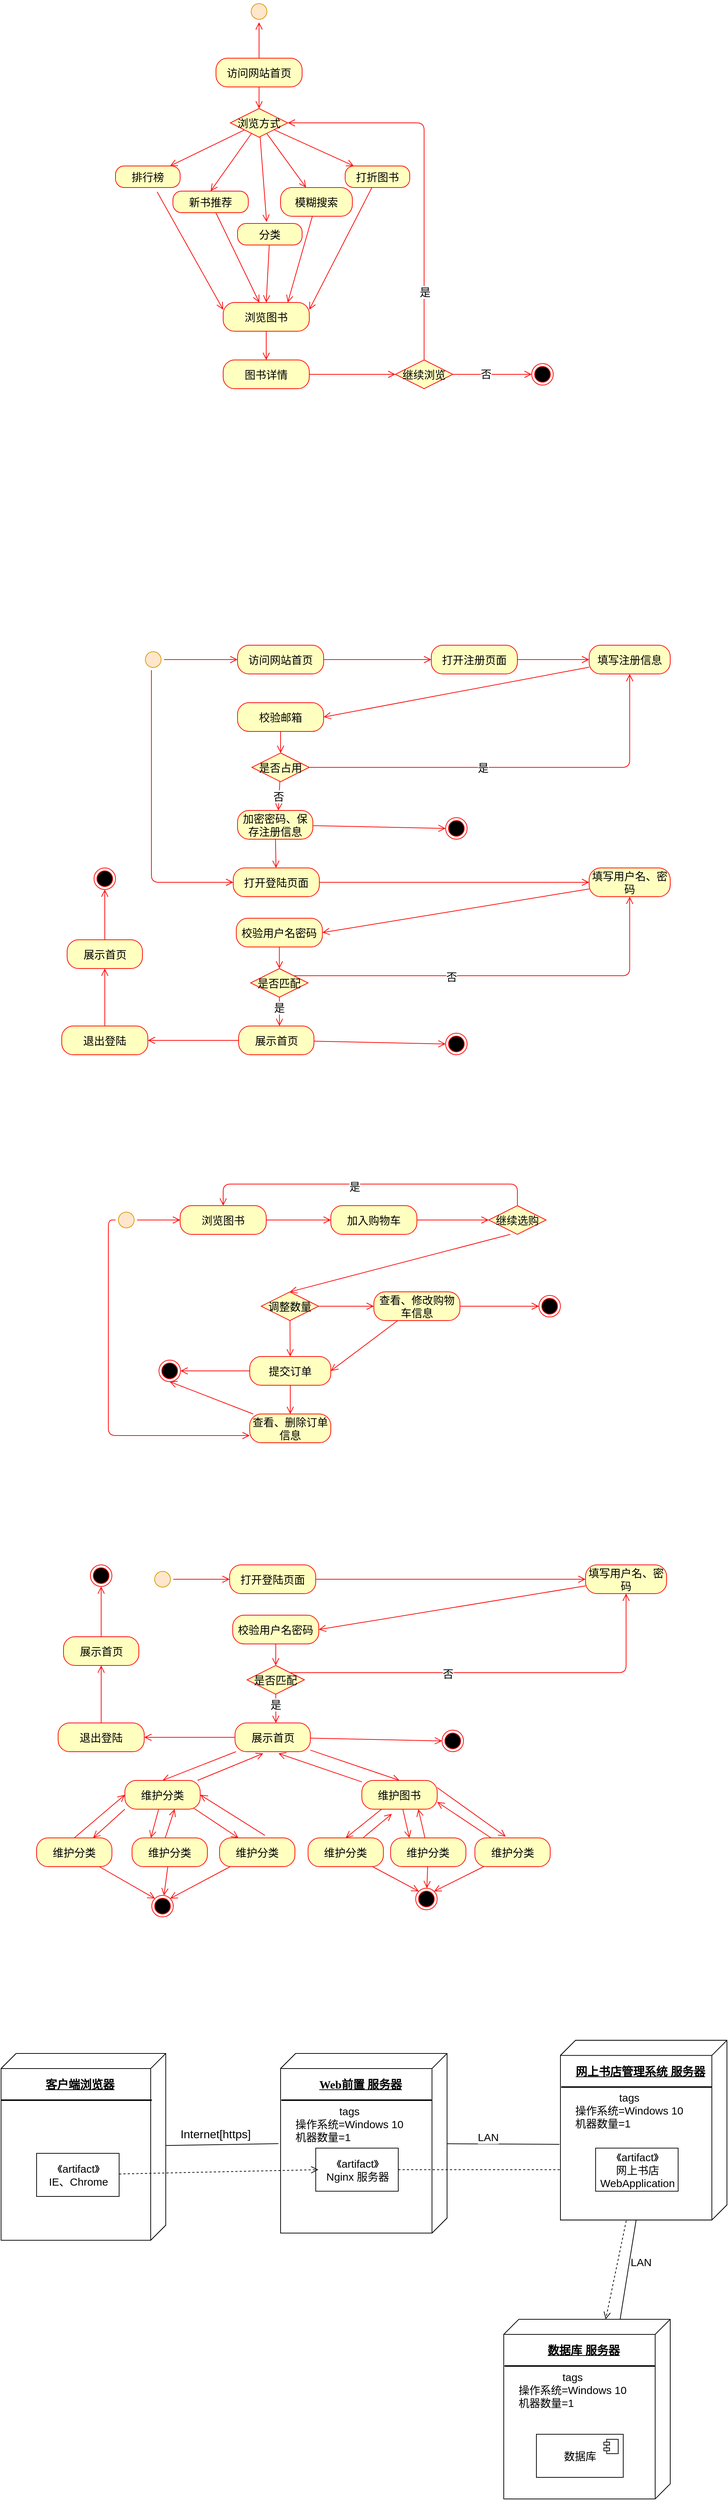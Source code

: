 <mxfile version="13.6.10" type="github">
  <diagram id="TR5-IoN3J7DlVOt05m8w" name="第 1 页">
    <mxGraphModel dx="1240" dy="689" grid="1" gridSize="10" guides="1" tooltips="1" connect="1" arrows="1" fold="1" page="1" pageScale="1" pageWidth="3300" pageHeight="4681" math="0" shadow="0">
      <root>
        <mxCell id="0" />
        <mxCell id="1" parent="0" />
        <mxCell id="N2rn5LJ_M0JWkOlmpVPW-253" value="&lt;font style=&quot;font-size: 16px&quot; face=&quot;宋体&quot;&gt;&lt;b&gt;&lt;br&gt;Web前置 服务器&lt;br&gt;&lt;/b&gt;&lt;/font&gt;" style="verticalAlign=top;align=center;spacingTop=8;spacingLeft=2;spacingRight=12;shape=cube;size=21;direction=south;fontStyle=4;html=1;rounded=1;fontSize=15;" vertex="1" parent="1">
          <mxGeometry x="630" y="3040" width="232" height="250" as="geometry" />
        </mxCell>
        <mxCell id="N2rn5LJ_M0JWkOlmpVPW-250" value="&lt;font style=&quot;font-size: 16px&quot; face=&quot;宋体&quot;&gt;&lt;b&gt;&lt;br&gt;客户端浏览器&lt;/b&gt;&lt;/font&gt;" style="verticalAlign=top;align=center;spacingTop=8;spacingLeft=2;spacingRight=12;shape=cube;size=21;direction=south;fontStyle=4;html=1;rounded=1;fontSize=15;strokeColor=#000000;" vertex="1" parent="1">
          <mxGeometry x="240.5" y="3040" width="229.5" height="260" as="geometry" />
        </mxCell>
        <mxCell id="N2rn5LJ_M0JWkOlmpVPW-8" value="" style="ellipse;html=1;shape=startState;fillColor=#ffe6cc;strokeColor=#d79b00;fontSize=15;" vertex="1" parent="1">
          <mxGeometry x="585" y="183" width="30" height="30" as="geometry" />
        </mxCell>
        <mxCell id="N2rn5LJ_M0JWkOlmpVPW-48" value="" style="edgeStyle=none;orthogonalLoop=1;jettySize=auto;html=1;endArrow=open;endSize=8;strokeColor=#ff0000;fontSize=15;" edge="1" parent="1" source="N2rn5LJ_M0JWkOlmpVPW-10" target="N2rn5LJ_M0JWkOlmpVPW-8">
          <mxGeometry relative="1" as="geometry" />
        </mxCell>
        <mxCell id="N2rn5LJ_M0JWkOlmpVPW-10" value="访问网站首页" style="rounded=1;whiteSpace=wrap;html=1;arcSize=40;fontColor=#000000;fillColor=#ffffc0;strokeColor=#ff0000;fontSize=15;" vertex="1" parent="1">
          <mxGeometry x="540" y="263" width="120" height="40" as="geometry" />
        </mxCell>
        <mxCell id="N2rn5LJ_M0JWkOlmpVPW-25" style="orthogonalLoop=1;jettySize=auto;html=1;endArrow=open;endSize=8;strokeColor=#ff0000;fontSize=15;" edge="1" parent="1" source="N2rn5LJ_M0JWkOlmpVPW-14" target="N2rn5LJ_M0JWkOlmpVPW-18">
          <mxGeometry relative="1" as="geometry" />
        </mxCell>
        <mxCell id="N2rn5LJ_M0JWkOlmpVPW-26" style="orthogonalLoop=1;jettySize=auto;html=1;entryX=0.5;entryY=0;entryDx=0;entryDy=0;endArrow=open;endSize=8;strokeColor=#ff0000;fontSize=15;" edge="1" parent="1" source="N2rn5LJ_M0JWkOlmpVPW-14" target="N2rn5LJ_M0JWkOlmpVPW-21">
          <mxGeometry relative="1" as="geometry" />
        </mxCell>
        <mxCell id="N2rn5LJ_M0JWkOlmpVPW-27" style="orthogonalLoop=1;jettySize=auto;html=1;endArrow=open;endSize=8;strokeColor=#ff0000;fontSize=15;" edge="1" parent="1" source="N2rn5LJ_M0JWkOlmpVPW-14" target="N2rn5LJ_M0JWkOlmpVPW-20">
          <mxGeometry relative="1" as="geometry" />
        </mxCell>
        <mxCell id="N2rn5LJ_M0JWkOlmpVPW-29" style="orthogonalLoop=1;jettySize=auto;html=1;endArrow=open;endSize=8;strokeColor=#ff0000;fontSize=15;" edge="1" parent="1" source="N2rn5LJ_M0JWkOlmpVPW-14" target="N2rn5LJ_M0JWkOlmpVPW-28">
          <mxGeometry relative="1" as="geometry" />
        </mxCell>
        <mxCell id="N2rn5LJ_M0JWkOlmpVPW-16" value="" style="html=1;align=left;verticalAlign=top;endArrow=open;endSize=8;strokeColor=#ff0000;entryX=0.45;entryY=-0.075;entryDx=0;entryDy=0;entryPerimeter=0;fontSize=15;" edge="1" source="N2rn5LJ_M0JWkOlmpVPW-14" parent="1" target="N2rn5LJ_M0JWkOlmpVPW-19">
          <mxGeometry x="-0.002" y="9" relative="1" as="geometry">
            <mxPoint x="600" y="503" as="targetPoint" />
            <mxPoint as="offset" />
          </mxGeometry>
        </mxCell>
        <mxCell id="N2rn5LJ_M0JWkOlmpVPW-36" style="edgeStyle=none;orthogonalLoop=1;jettySize=auto;html=1;endArrow=open;endSize=8;strokeColor=#ff0000;entryX=0;entryY=0.25;entryDx=0;entryDy=0;exitX=0.644;exitY=1.2;exitDx=0;exitDy=0;exitPerimeter=0;fontSize=15;" edge="1" parent="1" source="N2rn5LJ_M0JWkOlmpVPW-18" target="N2rn5LJ_M0JWkOlmpVPW-31">
          <mxGeometry relative="1" as="geometry" />
        </mxCell>
        <mxCell id="N2rn5LJ_M0JWkOlmpVPW-18" value="排行榜" style="rounded=1;whiteSpace=wrap;html=1;arcSize=40;fontColor=#000000;fillColor=#ffffc0;strokeColor=#ff0000;fontSize=15;" vertex="1" parent="1">
          <mxGeometry x="400" y="413" width="90" height="30" as="geometry" />
        </mxCell>
        <mxCell id="N2rn5LJ_M0JWkOlmpVPW-33" style="edgeStyle=none;orthogonalLoop=1;jettySize=auto;html=1;entryX=0.5;entryY=0;entryDx=0;entryDy=0;endArrow=open;endSize=8;strokeColor=#ff0000;fontSize=15;" edge="1" parent="1" source="N2rn5LJ_M0JWkOlmpVPW-19" target="N2rn5LJ_M0JWkOlmpVPW-31">
          <mxGeometry relative="1" as="geometry" />
        </mxCell>
        <mxCell id="N2rn5LJ_M0JWkOlmpVPW-19" value="分类" style="rounded=1;whiteSpace=wrap;html=1;arcSize=40;fontColor=#000000;fillColor=#ffffc0;strokeColor=#ff0000;fontSize=15;" vertex="1" parent="1">
          <mxGeometry x="570" y="493" width="90" height="30" as="geometry" />
        </mxCell>
        <mxCell id="N2rn5LJ_M0JWkOlmpVPW-35" style="edgeStyle=none;orthogonalLoop=1;jettySize=auto;html=1;entryX=1;entryY=0.25;entryDx=0;entryDy=0;endArrow=open;endSize=8;strokeColor=#ff0000;fontSize=15;" edge="1" parent="1" source="N2rn5LJ_M0JWkOlmpVPW-20" target="N2rn5LJ_M0JWkOlmpVPW-31">
          <mxGeometry relative="1" as="geometry" />
        </mxCell>
        <mxCell id="N2rn5LJ_M0JWkOlmpVPW-20" value="打折图书" style="rounded=1;whiteSpace=wrap;html=1;arcSize=40;fontColor=#000000;fillColor=#ffffc0;strokeColor=#ff0000;fontSize=15;" vertex="1" parent="1">
          <mxGeometry x="720" y="413" width="90" height="30" as="geometry" />
        </mxCell>
        <mxCell id="N2rn5LJ_M0JWkOlmpVPW-32" style="edgeStyle=none;orthogonalLoop=1;jettySize=auto;html=1;endArrow=open;endSize=8;strokeColor=#ff0000;fontSize=15;" edge="1" parent="1" source="N2rn5LJ_M0JWkOlmpVPW-21" target="N2rn5LJ_M0JWkOlmpVPW-31">
          <mxGeometry relative="1" as="geometry" />
        </mxCell>
        <mxCell id="N2rn5LJ_M0JWkOlmpVPW-21" value="新书推荐" style="rounded=1;whiteSpace=wrap;html=1;arcSize=40;fontColor=#000000;fillColor=#ffffc0;strokeColor=#ff0000;fontSize=15;" vertex="1" parent="1">
          <mxGeometry x="480" y="448" width="105" height="30" as="geometry" />
        </mxCell>
        <mxCell id="N2rn5LJ_M0JWkOlmpVPW-34" style="edgeStyle=none;orthogonalLoop=1;jettySize=auto;html=1;entryX=0.75;entryY=0;entryDx=0;entryDy=0;endArrow=open;endSize=8;strokeColor=#ff0000;fontSize=15;" edge="1" parent="1" source="N2rn5LJ_M0JWkOlmpVPW-28" target="N2rn5LJ_M0JWkOlmpVPW-31">
          <mxGeometry relative="1" as="geometry" />
        </mxCell>
        <mxCell id="N2rn5LJ_M0JWkOlmpVPW-28" value="模糊搜索" style="rounded=1;whiteSpace=wrap;html=1;arcSize=40;fontColor=#000000;fillColor=#ffffc0;strokeColor=#ff0000;fontSize=15;" vertex="1" parent="1">
          <mxGeometry x="630" y="443" width="100" height="40" as="geometry" />
        </mxCell>
        <mxCell id="N2rn5LJ_M0JWkOlmpVPW-38" style="edgeStyle=none;orthogonalLoop=1;jettySize=auto;html=1;entryX=0.5;entryY=0;entryDx=0;entryDy=0;endArrow=open;endSize=8;strokeColor=#ff0000;fontSize=15;" edge="1" parent="1" source="N2rn5LJ_M0JWkOlmpVPW-31" target="N2rn5LJ_M0JWkOlmpVPW-37">
          <mxGeometry relative="1" as="geometry" />
        </mxCell>
        <mxCell id="N2rn5LJ_M0JWkOlmpVPW-31" value="浏览图书" style="rounded=1;whiteSpace=wrap;html=1;arcSize=40;fontColor=#000000;fillColor=#ffffc0;strokeColor=#ff0000;fontSize=15;" vertex="1" parent="1">
          <mxGeometry x="550" y="603" width="120" height="40" as="geometry" />
        </mxCell>
        <mxCell id="N2rn5LJ_M0JWkOlmpVPW-40" style="edgeStyle=none;orthogonalLoop=1;jettySize=auto;html=1;entryX=0;entryY=0.5;entryDx=0;entryDy=0;endArrow=open;endSize=8;strokeColor=#ff0000;fontSize=15;" edge="1" parent="1" source="N2rn5LJ_M0JWkOlmpVPW-37" target="N2rn5LJ_M0JWkOlmpVPW-39">
          <mxGeometry relative="1" as="geometry" />
        </mxCell>
        <mxCell id="N2rn5LJ_M0JWkOlmpVPW-37" value="图书详情" style="rounded=1;whiteSpace=wrap;html=1;arcSize=40;fontColor=#000000;fillColor=#ffffc0;strokeColor=#ff0000;fontSize=15;" vertex="1" parent="1">
          <mxGeometry x="550" y="683" width="120" height="40" as="geometry" />
        </mxCell>
        <mxCell id="N2rn5LJ_M0JWkOlmpVPW-42" style="orthogonalLoop=1;jettySize=auto;html=1;entryX=0;entryY=0.5;entryDx=0;entryDy=0;endArrow=open;endSize=8;strokeColor=#ff0000;fontSize=15;" edge="1" parent="1" source="N2rn5LJ_M0JWkOlmpVPW-39" target="N2rn5LJ_M0JWkOlmpVPW-41">
          <mxGeometry relative="1" as="geometry" />
        </mxCell>
        <mxCell id="N2rn5LJ_M0JWkOlmpVPW-44" value="否" style="edgeLabel;html=1;align=center;verticalAlign=middle;resizable=0;points=[];fontSize=15;" vertex="1" connectable="0" parent="N2rn5LJ_M0JWkOlmpVPW-42">
          <mxGeometry x="-0.171" y="1" relative="1" as="geometry">
            <mxPoint as="offset" />
          </mxGeometry>
        </mxCell>
        <mxCell id="N2rn5LJ_M0JWkOlmpVPW-43" style="edgeStyle=orthogonalEdgeStyle;orthogonalLoop=1;jettySize=auto;html=1;endArrow=open;endSize=8;strokeColor=#ff0000;fontSize=15;entryX=1;entryY=0.5;entryDx=0;entryDy=0;" edge="1" parent="1" source="N2rn5LJ_M0JWkOlmpVPW-39" target="N2rn5LJ_M0JWkOlmpVPW-14">
          <mxGeometry relative="1" as="geometry">
            <Array as="points">
              <mxPoint x="830" y="353" />
            </Array>
          </mxGeometry>
        </mxCell>
        <mxCell id="N2rn5LJ_M0JWkOlmpVPW-45" value="是" style="edgeLabel;html=1;align=center;verticalAlign=middle;resizable=0;points=[];fontSize=15;" vertex="1" connectable="0" parent="N2rn5LJ_M0JWkOlmpVPW-43">
          <mxGeometry x="-0.635" y="-1" relative="1" as="geometry">
            <mxPoint as="offset" />
          </mxGeometry>
        </mxCell>
        <mxCell id="N2rn5LJ_M0JWkOlmpVPW-39" value="继续浏览" style="rhombus;whiteSpace=wrap;html=1;fillColor=#ffffc0;strokeColor=#ff0000;fontSize=15;" vertex="1" parent="1">
          <mxGeometry x="790" y="683" width="80" height="40" as="geometry" />
        </mxCell>
        <mxCell id="N2rn5LJ_M0JWkOlmpVPW-41" value="" style="ellipse;html=1;shape=endState;fillColor=#000000;strokeColor=#ff0000;fontSize=15;" vertex="1" parent="1">
          <mxGeometry x="980" y="688" width="30" height="30" as="geometry" />
        </mxCell>
        <mxCell id="N2rn5LJ_M0JWkOlmpVPW-14" value="浏览方式" style="rhombus;whiteSpace=wrap;html=1;fillColor=#ffffc0;strokeColor=#ff0000;fontSize=15;" vertex="1" parent="1">
          <mxGeometry x="560" y="333" width="80" height="40" as="geometry" />
        </mxCell>
        <mxCell id="N2rn5LJ_M0JWkOlmpVPW-47" value="" style="edgeStyle=orthogonalEdgeStyle;html=1;verticalAlign=bottom;endArrow=open;endSize=8;strokeColor=#ff0000;fontSize=15;" edge="1" parent="1" source="N2rn5LJ_M0JWkOlmpVPW-10" target="N2rn5LJ_M0JWkOlmpVPW-14">
          <mxGeometry relative="1" as="geometry">
            <mxPoint x="600" y="413" as="targetPoint" />
            <mxPoint x="600" y="353" as="sourcePoint" />
          </mxGeometry>
        </mxCell>
        <mxCell id="N2rn5LJ_M0JWkOlmpVPW-74" style="edgeStyle=none;orthogonalLoop=1;jettySize=auto;html=1;entryX=0;entryY=0.5;entryDx=0;entryDy=0;endArrow=open;endSize=8;strokeColor=#ff0000;fontSize=15;" edge="1" parent="1" source="N2rn5LJ_M0JWkOlmpVPW-53" target="N2rn5LJ_M0JWkOlmpVPW-55">
          <mxGeometry relative="1" as="geometry" />
        </mxCell>
        <mxCell id="N2rn5LJ_M0JWkOlmpVPW-150" style="edgeStyle=orthogonalEdgeStyle;orthogonalLoop=1;jettySize=auto;html=1;entryX=0;entryY=0.5;entryDx=0;entryDy=0;endArrow=open;endSize=8;strokeColor=#ff0000;fontSize=15;" edge="1" parent="1" source="N2rn5LJ_M0JWkOlmpVPW-53" target="N2rn5LJ_M0JWkOlmpVPW-80">
          <mxGeometry relative="1" as="geometry">
            <Array as="points">
              <mxPoint x="450" y="1100" />
              <mxPoint x="450" y="1410" />
            </Array>
          </mxGeometry>
        </mxCell>
        <mxCell id="N2rn5LJ_M0JWkOlmpVPW-53" value="" style="ellipse;html=1;shape=startState;fillColor=#ffe6cc;strokeColor=#d79b00;fontSize=15;" vertex="1" parent="1">
          <mxGeometry x="437.54" y="1085" width="30" height="30" as="geometry" />
        </mxCell>
        <mxCell id="N2rn5LJ_M0JWkOlmpVPW-67" style="orthogonalLoop=1;jettySize=auto;html=1;endArrow=open;endSize=8;strokeColor=#ff0000;fontSize=15;" edge="1" parent="1" source="N2rn5LJ_M0JWkOlmpVPW-55" target="N2rn5LJ_M0JWkOlmpVPW-56">
          <mxGeometry relative="1" as="geometry" />
        </mxCell>
        <mxCell id="N2rn5LJ_M0JWkOlmpVPW-55" value="访问网站首页" style="rounded=1;whiteSpace=wrap;html=1;arcSize=40;fontColor=#000000;fillColor=#ffffc0;strokeColor=#ff0000;fontSize=15;" vertex="1" parent="1">
          <mxGeometry x="570" y="1080" width="120" height="40" as="geometry" />
        </mxCell>
        <mxCell id="N2rn5LJ_M0JWkOlmpVPW-68" style="orthogonalLoop=1;jettySize=auto;html=1;entryX=0;entryY=0.5;entryDx=0;entryDy=0;endArrow=open;endSize=8;strokeColor=#ff0000;fontSize=15;" edge="1" parent="1" source="N2rn5LJ_M0JWkOlmpVPW-56" target="N2rn5LJ_M0JWkOlmpVPW-57">
          <mxGeometry relative="1" as="geometry" />
        </mxCell>
        <mxCell id="N2rn5LJ_M0JWkOlmpVPW-56" value="打开注册页面" style="rounded=1;whiteSpace=wrap;html=1;arcSize=40;fontColor=#000000;fillColor=#ffffc0;strokeColor=#ff0000;fontSize=15;" vertex="1" parent="1">
          <mxGeometry x="840" y="1080" width="120" height="40" as="geometry" />
        </mxCell>
        <mxCell id="N2rn5LJ_M0JWkOlmpVPW-69" style="orthogonalLoop=1;jettySize=auto;html=1;entryX=1;entryY=0.5;entryDx=0;entryDy=0;endArrow=open;endSize=8;strokeColor=#ff0000;fontSize=15;" edge="1" parent="1" source="N2rn5LJ_M0JWkOlmpVPW-57" target="N2rn5LJ_M0JWkOlmpVPW-58">
          <mxGeometry relative="1" as="geometry" />
        </mxCell>
        <mxCell id="N2rn5LJ_M0JWkOlmpVPW-57" value="填写注册信息" style="rounded=1;whiteSpace=wrap;html=1;arcSize=40;fontColor=#000000;fillColor=#ffffc0;strokeColor=#ff0000;fontSize=15;" vertex="1" parent="1">
          <mxGeometry x="1060" y="1080" width="113" height="40" as="geometry" />
        </mxCell>
        <mxCell id="N2rn5LJ_M0JWkOlmpVPW-70" style="edgeStyle=orthogonalEdgeStyle;orthogonalLoop=1;jettySize=auto;html=1;entryX=0.5;entryY=0;entryDx=0;entryDy=0;endArrow=open;endSize=8;strokeColor=#ff0000;fontSize=15;" edge="1" parent="1" source="N2rn5LJ_M0JWkOlmpVPW-58" target="N2rn5LJ_M0JWkOlmpVPW-61">
          <mxGeometry relative="1" as="geometry" />
        </mxCell>
        <mxCell id="N2rn5LJ_M0JWkOlmpVPW-58" value="校验邮箱" style="rounded=1;whiteSpace=wrap;html=1;arcSize=40;fontColor=#000000;fillColor=#ffffc0;strokeColor=#ff0000;fontSize=15;" vertex="1" parent="1">
          <mxGeometry x="570" y="1160" width="120" height="40" as="geometry" />
        </mxCell>
        <mxCell id="N2rn5LJ_M0JWkOlmpVPW-72" style="edgeStyle=none;orthogonalLoop=1;jettySize=auto;html=1;entryX=0;entryY=0.5;entryDx=0;entryDy=0;endArrow=open;endSize=8;strokeColor=#ff0000;fontSize=15;" edge="1" parent="1" source="N2rn5LJ_M0JWkOlmpVPW-59" target="N2rn5LJ_M0JWkOlmpVPW-71">
          <mxGeometry relative="1" as="geometry" />
        </mxCell>
        <mxCell id="N2rn5LJ_M0JWkOlmpVPW-113" style="edgeStyle=none;orthogonalLoop=1;jettySize=auto;html=1;endArrow=open;endSize=8;strokeColor=#ff0000;fontSize=15;" edge="1" parent="1" source="N2rn5LJ_M0JWkOlmpVPW-59" target="N2rn5LJ_M0JWkOlmpVPW-80">
          <mxGeometry relative="1" as="geometry">
            <mxPoint x="627" y="1345" as="sourcePoint" />
          </mxGeometry>
        </mxCell>
        <mxCell id="N2rn5LJ_M0JWkOlmpVPW-59" value="加密密码、保存注册信息" style="rounded=1;whiteSpace=wrap;html=1;arcSize=40;fontColor=#000000;fillColor=#ffffc0;strokeColor=#ff0000;fontSize=15;" vertex="1" parent="1">
          <mxGeometry x="570" y="1310" width="105" height="40" as="geometry" />
        </mxCell>
        <mxCell id="N2rn5LJ_M0JWkOlmpVPW-62" style="edgeStyle=orthogonalEdgeStyle;orthogonalLoop=1;jettySize=auto;html=1;endArrow=open;endSize=8;strokeColor=#ff0000;fontSize=15;entryX=0.5;entryY=1;entryDx=0;entryDy=0;" edge="1" parent="1" source="N2rn5LJ_M0JWkOlmpVPW-61" target="N2rn5LJ_M0JWkOlmpVPW-57">
          <mxGeometry relative="1" as="geometry">
            <mxPoint x="700" y="1340" as="targetPoint" />
            <Array as="points">
              <mxPoint x="630" y="1250" />
              <mxPoint x="1117" y="1250" />
            </Array>
          </mxGeometry>
        </mxCell>
        <mxCell id="N2rn5LJ_M0JWkOlmpVPW-63" value="是" style="edgeLabel;html=1;align=center;verticalAlign=middle;resizable=0;points=[];fontSize=15;" vertex="1" connectable="0" parent="N2rn5LJ_M0JWkOlmpVPW-62">
          <mxGeometry x="-0.16" relative="1" as="geometry">
            <mxPoint as="offset" />
          </mxGeometry>
        </mxCell>
        <mxCell id="N2rn5LJ_M0JWkOlmpVPW-65" style="orthogonalLoop=1;jettySize=auto;html=1;endArrow=open;endSize=8;strokeColor=#ff0000;fontSize=15;entryX=0.542;entryY=0;entryDx=0;entryDy=0;entryPerimeter=0;" edge="1" parent="1" source="N2rn5LJ_M0JWkOlmpVPW-61" target="N2rn5LJ_M0JWkOlmpVPW-59">
          <mxGeometry relative="1" as="geometry">
            <mxPoint x="645" y="1610" as="targetPoint" />
          </mxGeometry>
        </mxCell>
        <mxCell id="N2rn5LJ_M0JWkOlmpVPW-66" value="否" style="edgeLabel;html=1;align=center;verticalAlign=middle;resizable=0;points=[];fontSize=15;" vertex="1" connectable="0" parent="N2rn5LJ_M0JWkOlmpVPW-65">
          <mxGeometry x="0.019" y="-1" relative="1" as="geometry">
            <mxPoint as="offset" />
          </mxGeometry>
        </mxCell>
        <mxCell id="N2rn5LJ_M0JWkOlmpVPW-61" value="是否占用" style="rhombus;whiteSpace=wrap;html=1;fillColor=#ffffc0;strokeColor=#ff0000;fontSize=15;" vertex="1" parent="1">
          <mxGeometry x="590" y="1230" width="80" height="40" as="geometry" />
        </mxCell>
        <mxCell id="N2rn5LJ_M0JWkOlmpVPW-71" value="" style="ellipse;html=1;shape=endState;fillColor=#000000;strokeColor=#ff0000;fontSize=15;" vertex="1" parent="1">
          <mxGeometry x="860" y="1320" width="30" height="30" as="geometry" />
        </mxCell>
        <mxCell id="N2rn5LJ_M0JWkOlmpVPW-79" style="orthogonalLoop=1;jettySize=auto;html=1;entryX=0;entryY=0.5;entryDx=0;entryDy=0;endArrow=open;endSize=8;strokeColor=#ff0000;fontSize=15;" edge="1" parent="1" source="N2rn5LJ_M0JWkOlmpVPW-80" target="N2rn5LJ_M0JWkOlmpVPW-82">
          <mxGeometry relative="1" as="geometry" />
        </mxCell>
        <mxCell id="N2rn5LJ_M0JWkOlmpVPW-80" value="打开登陆页面" style="rounded=1;whiteSpace=wrap;html=1;arcSize=40;fontColor=#000000;fillColor=#ffffc0;strokeColor=#ff0000;fontSize=15;" vertex="1" parent="1">
          <mxGeometry x="564.04" y="1390" width="120" height="40" as="geometry" />
        </mxCell>
        <mxCell id="N2rn5LJ_M0JWkOlmpVPW-81" style="orthogonalLoop=1;jettySize=auto;html=1;entryX=1;entryY=0.5;entryDx=0;entryDy=0;endArrow=open;endSize=8;strokeColor=#ff0000;fontSize=15;" edge="1" parent="1" source="N2rn5LJ_M0JWkOlmpVPW-82" target="N2rn5LJ_M0JWkOlmpVPW-84">
          <mxGeometry relative="1" as="geometry" />
        </mxCell>
        <mxCell id="N2rn5LJ_M0JWkOlmpVPW-82" value="填写用户名、密码" style="rounded=1;whiteSpace=wrap;html=1;arcSize=40;fontColor=#000000;fillColor=#ffffc0;strokeColor=#ff0000;fontSize=15;" vertex="1" parent="1">
          <mxGeometry x="1060" y="1390" width="113" height="40" as="geometry" />
        </mxCell>
        <mxCell id="N2rn5LJ_M0JWkOlmpVPW-83" style="edgeStyle=orthogonalEdgeStyle;orthogonalLoop=1;jettySize=auto;html=1;entryX=0.5;entryY=0;entryDx=0;entryDy=0;endArrow=open;endSize=8;strokeColor=#ff0000;fontSize=15;" edge="1" parent="1" source="N2rn5LJ_M0JWkOlmpVPW-84" target="N2rn5LJ_M0JWkOlmpVPW-91">
          <mxGeometry relative="1" as="geometry" />
        </mxCell>
        <mxCell id="N2rn5LJ_M0JWkOlmpVPW-84" value="校验用户名密码" style="rounded=1;whiteSpace=wrap;html=1;arcSize=40;fontColor=#000000;fillColor=#ffffc0;strokeColor=#ff0000;fontSize=15;" vertex="1" parent="1">
          <mxGeometry x="568.29" y="1460" width="120" height="40" as="geometry" />
        </mxCell>
        <mxCell id="N2rn5LJ_M0JWkOlmpVPW-85" style="edgeStyle=none;orthogonalLoop=1;jettySize=auto;html=1;entryX=0;entryY=0.5;entryDx=0;entryDy=0;endArrow=open;endSize=8;strokeColor=#ff0000;fontSize=15;" edge="1" parent="1" source="N2rn5LJ_M0JWkOlmpVPW-86" target="N2rn5LJ_M0JWkOlmpVPW-92">
          <mxGeometry relative="1" as="geometry" />
        </mxCell>
        <mxCell id="N2rn5LJ_M0JWkOlmpVPW-114" style="edgeStyle=none;orthogonalLoop=1;jettySize=auto;html=1;entryX=1;entryY=0.5;entryDx=0;entryDy=0;endArrow=open;endSize=8;strokeColor=#ff0000;fontSize=15;" edge="1" parent="1" source="N2rn5LJ_M0JWkOlmpVPW-86" target="N2rn5LJ_M0JWkOlmpVPW-98">
          <mxGeometry relative="1" as="geometry" />
        </mxCell>
        <mxCell id="N2rn5LJ_M0JWkOlmpVPW-86" value="展示首页" style="rounded=1;whiteSpace=wrap;html=1;arcSize=40;fontColor=#000000;fillColor=#ffffc0;strokeColor=#ff0000;fontSize=15;" vertex="1" parent="1">
          <mxGeometry x="571.54" y="1610" width="105" height="40" as="geometry" />
        </mxCell>
        <mxCell id="N2rn5LJ_M0JWkOlmpVPW-87" style="edgeStyle=orthogonalEdgeStyle;orthogonalLoop=1;jettySize=auto;html=1;endArrow=open;endSize=8;strokeColor=#ff0000;fontSize=15;entryX=0.5;entryY=1;entryDx=0;entryDy=0;" edge="1" parent="1" source="N2rn5LJ_M0JWkOlmpVPW-91" target="N2rn5LJ_M0JWkOlmpVPW-82">
          <mxGeometry relative="1" as="geometry">
            <mxPoint x="700" y="1640" as="targetPoint" />
            <Array as="points">
              <mxPoint x="1117" y="1540" />
            </Array>
          </mxGeometry>
        </mxCell>
        <mxCell id="N2rn5LJ_M0JWkOlmpVPW-93" value="否" style="edgeLabel;html=1;align=center;verticalAlign=middle;resizable=0;points=[];fontSize=15;" vertex="1" connectable="0" parent="N2rn5LJ_M0JWkOlmpVPW-87">
          <mxGeometry x="-0.24" y="-1" relative="1" as="geometry">
            <mxPoint as="offset" />
          </mxGeometry>
        </mxCell>
        <mxCell id="N2rn5LJ_M0JWkOlmpVPW-89" style="orthogonalLoop=1;jettySize=auto;html=1;endArrow=open;endSize=8;strokeColor=#ff0000;fontSize=15;entryX=0.542;entryY=0;entryDx=0;entryDy=0;entryPerimeter=0;" edge="1" parent="1" source="N2rn5LJ_M0JWkOlmpVPW-91" target="N2rn5LJ_M0JWkOlmpVPW-86">
          <mxGeometry relative="1" as="geometry">
            <mxPoint x="643.29" y="1900" as="targetPoint" />
          </mxGeometry>
        </mxCell>
        <mxCell id="N2rn5LJ_M0JWkOlmpVPW-94" value="是" style="edgeLabel;html=1;align=center;verticalAlign=middle;resizable=0;points=[];fontSize=15;" vertex="1" connectable="0" parent="N2rn5LJ_M0JWkOlmpVPW-89">
          <mxGeometry x="-0.301" y="-1" relative="1" as="geometry">
            <mxPoint as="offset" />
          </mxGeometry>
        </mxCell>
        <mxCell id="N2rn5LJ_M0JWkOlmpVPW-91" value="是否匹配" style="rhombus;whiteSpace=wrap;html=1;fillColor=#ffffc0;strokeColor=#ff0000;fontSize=15;" vertex="1" parent="1">
          <mxGeometry x="588.29" y="1530" width="80" height="40" as="geometry" />
        </mxCell>
        <mxCell id="N2rn5LJ_M0JWkOlmpVPW-92" value="" style="ellipse;html=1;shape=endState;fillColor=#000000;strokeColor=#ff0000;fontSize=15;" vertex="1" parent="1">
          <mxGeometry x="860" y="1620" width="30" height="30" as="geometry" />
        </mxCell>
        <mxCell id="N2rn5LJ_M0JWkOlmpVPW-97" style="orthogonalLoop=1;jettySize=auto;html=1;endArrow=open;endSize=8;strokeColor=#ff0000;fontSize=15;exitX=0.5;exitY=0;exitDx=0;exitDy=0;" edge="1" parent="1" source="N2rn5LJ_M0JWkOlmpVPW-98" target="N2rn5LJ_M0JWkOlmpVPW-106">
          <mxGeometry relative="1" as="geometry">
            <mxPoint x="391.54" y="1570" as="sourcePoint" />
            <mxPoint x="385.04" y="1680" as="targetPoint" />
          </mxGeometry>
        </mxCell>
        <mxCell id="N2rn5LJ_M0JWkOlmpVPW-98" value="退出登陆" style="rounded=1;whiteSpace=wrap;html=1;arcSize=40;fontColor=#000000;fillColor=#ffffc0;strokeColor=#ff0000;fontSize=15;" vertex="1" parent="1">
          <mxGeometry x="325.04" y="1610" width="120" height="40" as="geometry" />
        </mxCell>
        <mxCell id="N2rn5LJ_M0JWkOlmpVPW-105" style="edgeStyle=none;orthogonalLoop=1;jettySize=auto;html=1;entryX=0.5;entryY=1;entryDx=0;entryDy=0;endArrow=open;endSize=8;strokeColor=#ff0000;fontSize=15;" edge="1" parent="1" source="N2rn5LJ_M0JWkOlmpVPW-106" target="N2rn5LJ_M0JWkOlmpVPW-112">
          <mxGeometry relative="1" as="geometry">
            <mxPoint x="437.54" y="1700" as="sourcePoint" />
          </mxGeometry>
        </mxCell>
        <mxCell id="N2rn5LJ_M0JWkOlmpVPW-106" value="展示首页" style="rounded=1;whiteSpace=wrap;html=1;arcSize=40;fontColor=#000000;fillColor=#ffffc0;strokeColor=#ff0000;fontSize=15;" vertex="1" parent="1">
          <mxGeometry x="332.54" y="1490" width="105" height="40" as="geometry" />
        </mxCell>
        <mxCell id="N2rn5LJ_M0JWkOlmpVPW-112" value="" style="ellipse;html=1;shape=endState;fillColor=#000000;strokeColor=#ff0000;fontSize=15;" vertex="1" parent="1">
          <mxGeometry x="370" y="1390" width="30" height="30" as="geometry" />
        </mxCell>
        <mxCell id="N2rn5LJ_M0JWkOlmpVPW-116" style="edgeStyle=none;orthogonalLoop=1;jettySize=auto;html=1;entryX=0;entryY=0.5;entryDx=0;entryDy=0;endArrow=open;endSize=8;strokeColor=#ff0000;fontSize=15;" edge="1" parent="1" source="N2rn5LJ_M0JWkOlmpVPW-117" target="N2rn5LJ_M0JWkOlmpVPW-119">
          <mxGeometry relative="1" as="geometry" />
        </mxCell>
        <mxCell id="N2rn5LJ_M0JWkOlmpVPW-149" style="edgeStyle=orthogonalEdgeStyle;orthogonalLoop=1;jettySize=auto;html=1;entryX=0;entryY=0.75;entryDx=0;entryDy=0;endArrow=open;endSize=8;strokeColor=#ff0000;fontSize=15;" edge="1" parent="1" source="N2rn5LJ_M0JWkOlmpVPW-117" target="N2rn5LJ_M0JWkOlmpVPW-145">
          <mxGeometry relative="1" as="geometry">
            <Array as="points">
              <mxPoint x="390" y="1880" />
              <mxPoint x="390" y="2180" />
            </Array>
          </mxGeometry>
        </mxCell>
        <mxCell id="N2rn5LJ_M0JWkOlmpVPW-117" value="" style="ellipse;html=1;shape=startState;fillColor=#ffe6cc;strokeColor=#d79b00;fontSize=15;" vertex="1" parent="1">
          <mxGeometry x="400" y="1865" width="30" height="30" as="geometry" />
        </mxCell>
        <mxCell id="N2rn5LJ_M0JWkOlmpVPW-118" style="orthogonalLoop=1;jettySize=auto;html=1;endArrow=open;endSize=8;strokeColor=#ff0000;fontSize=15;" edge="1" parent="1" source="N2rn5LJ_M0JWkOlmpVPW-119" target="N2rn5LJ_M0JWkOlmpVPW-121">
          <mxGeometry relative="1" as="geometry" />
        </mxCell>
        <mxCell id="N2rn5LJ_M0JWkOlmpVPW-119" value="浏览图书" style="rounded=1;whiteSpace=wrap;html=1;arcSize=40;fontColor=#000000;fillColor=#ffffc0;strokeColor=#ff0000;fontSize=15;" vertex="1" parent="1">
          <mxGeometry x="490" y="1860" width="120" height="40" as="geometry" />
        </mxCell>
        <mxCell id="N2rn5LJ_M0JWkOlmpVPW-120" style="orthogonalLoop=1;jettySize=auto;html=1;entryX=0;entryY=0.5;entryDx=0;entryDy=0;endArrow=open;endSize=8;strokeColor=#ff0000;fontSize=15;" edge="1" parent="1" source="N2rn5LJ_M0JWkOlmpVPW-121" target="N2rn5LJ_M0JWkOlmpVPW-130">
          <mxGeometry relative="1" as="geometry" />
        </mxCell>
        <mxCell id="N2rn5LJ_M0JWkOlmpVPW-121" value="加入购物车" style="rounded=1;whiteSpace=wrap;html=1;arcSize=40;fontColor=#000000;fillColor=#ffffc0;strokeColor=#ff0000;fontSize=15;" vertex="1" parent="1">
          <mxGeometry x="700" y="1860" width="120" height="40" as="geometry" />
        </mxCell>
        <mxCell id="N2rn5LJ_M0JWkOlmpVPW-131" style="edgeStyle=orthogonalEdgeStyle;orthogonalLoop=1;jettySize=auto;html=1;entryX=0.5;entryY=0;entryDx=0;entryDy=0;endArrow=open;endSize=8;strokeColor=#ff0000;fontSize=15;" edge="1" parent="1" source="N2rn5LJ_M0JWkOlmpVPW-130" target="N2rn5LJ_M0JWkOlmpVPW-119">
          <mxGeometry relative="1" as="geometry">
            <Array as="points">
              <mxPoint x="960" y="1830" />
              <mxPoint x="550" y="1830" />
            </Array>
          </mxGeometry>
        </mxCell>
        <mxCell id="N2rn5LJ_M0JWkOlmpVPW-132" value="是" style="edgeLabel;html=1;align=center;verticalAlign=middle;resizable=0;points=[];fontSize=15;" vertex="1" connectable="0" parent="N2rn5LJ_M0JWkOlmpVPW-131">
          <mxGeometry x="0.089" y="3" relative="1" as="geometry">
            <mxPoint x="-1" as="offset" />
          </mxGeometry>
        </mxCell>
        <mxCell id="N2rn5LJ_M0JWkOlmpVPW-134" style="orthogonalLoop=1;jettySize=auto;html=1;entryX=0.5;entryY=0;entryDx=0;entryDy=0;endArrow=open;endSize=8;strokeColor=#ff0000;fontSize=15;exitX=0.375;exitY=1;exitDx=0;exitDy=0;exitPerimeter=0;" edge="1" parent="1" source="N2rn5LJ_M0JWkOlmpVPW-130" target="N2rn5LJ_M0JWkOlmpVPW-133">
          <mxGeometry relative="1" as="geometry">
            <mxPoint x="517.203" y="2048.601" as="sourcePoint" />
          </mxGeometry>
        </mxCell>
        <mxCell id="N2rn5LJ_M0JWkOlmpVPW-130" value="继续选购" style="rhombus;whiteSpace=wrap;html=1;fillColor=#ffffc0;strokeColor=#ff0000;fontSize=15;" vertex="1" parent="1">
          <mxGeometry x="920" y="1860" width="80" height="40" as="geometry" />
        </mxCell>
        <mxCell id="N2rn5LJ_M0JWkOlmpVPW-136" style="edgeStyle=none;orthogonalLoop=1;jettySize=auto;html=1;endArrow=open;endSize=8;strokeColor=#ff0000;fontSize=15;" edge="1" parent="1" source="N2rn5LJ_M0JWkOlmpVPW-133" target="N2rn5LJ_M0JWkOlmpVPW-135">
          <mxGeometry relative="1" as="geometry" />
        </mxCell>
        <mxCell id="N2rn5LJ_M0JWkOlmpVPW-138" style="edgeStyle=none;orthogonalLoop=1;jettySize=auto;html=1;entryX=0;entryY=0.5;entryDx=0;entryDy=0;endArrow=open;endSize=8;strokeColor=#ff0000;fontSize=15;" edge="1" parent="1" source="N2rn5LJ_M0JWkOlmpVPW-133" target="N2rn5LJ_M0JWkOlmpVPW-137">
          <mxGeometry relative="1" as="geometry" />
        </mxCell>
        <mxCell id="N2rn5LJ_M0JWkOlmpVPW-133" value="调整数量" style="rhombus;whiteSpace=wrap;html=1;fillColor=#ffffc0;strokeColor=#ff0000;fontSize=15;" vertex="1" parent="1">
          <mxGeometry x="603" y="1980" width="80" height="40" as="geometry" />
        </mxCell>
        <mxCell id="N2rn5LJ_M0JWkOlmpVPW-144" style="edgeStyle=none;orthogonalLoop=1;jettySize=auto;html=1;entryX=1;entryY=0.5;entryDx=0;entryDy=0;endArrow=open;endSize=8;strokeColor=#ff0000;fontSize=15;" edge="1" parent="1" source="N2rn5LJ_M0JWkOlmpVPW-135" target="N2rn5LJ_M0JWkOlmpVPW-143">
          <mxGeometry relative="1" as="geometry" />
        </mxCell>
        <mxCell id="N2rn5LJ_M0JWkOlmpVPW-146" style="edgeStyle=none;orthogonalLoop=1;jettySize=auto;html=1;endArrow=open;endSize=8;strokeColor=#ff0000;fontSize=15;" edge="1" parent="1" source="N2rn5LJ_M0JWkOlmpVPW-135" target="N2rn5LJ_M0JWkOlmpVPW-145">
          <mxGeometry relative="1" as="geometry" />
        </mxCell>
        <mxCell id="N2rn5LJ_M0JWkOlmpVPW-135" value="提交订单" style="rounded=1;whiteSpace=wrap;html=1;arcSize=40;fontColor=#000000;fillColor=#ffffc0;strokeColor=#ff0000;fontSize=15;" vertex="1" parent="1">
          <mxGeometry x="587" y="2070" width="113" height="40" as="geometry" />
        </mxCell>
        <mxCell id="N2rn5LJ_M0JWkOlmpVPW-139" style="edgeStyle=none;orthogonalLoop=1;jettySize=auto;html=1;entryX=1;entryY=0.5;entryDx=0;entryDy=0;endArrow=open;endSize=8;strokeColor=#ff0000;fontSize=15;" edge="1" parent="1" source="N2rn5LJ_M0JWkOlmpVPW-137" target="N2rn5LJ_M0JWkOlmpVPW-135">
          <mxGeometry relative="1" as="geometry" />
        </mxCell>
        <mxCell id="N2rn5LJ_M0JWkOlmpVPW-141" style="edgeStyle=none;orthogonalLoop=1;jettySize=auto;html=1;entryX=0;entryY=0.5;entryDx=0;entryDy=0;endArrow=open;endSize=8;strokeColor=#ff0000;fontSize=15;" edge="1" parent="1" source="N2rn5LJ_M0JWkOlmpVPW-137" target="N2rn5LJ_M0JWkOlmpVPW-140">
          <mxGeometry relative="1" as="geometry" />
        </mxCell>
        <mxCell id="N2rn5LJ_M0JWkOlmpVPW-137" value="查看、修改购物车信息" style="rounded=1;whiteSpace=wrap;html=1;arcSize=40;fontColor=#000000;fillColor=#ffffc0;strokeColor=#ff0000;fontSize=15;" vertex="1" parent="1">
          <mxGeometry x="760" y="1980" width="120" height="40" as="geometry" />
        </mxCell>
        <mxCell id="N2rn5LJ_M0JWkOlmpVPW-140" value="" style="ellipse;html=1;shape=endState;fillColor=#000000;strokeColor=#ff0000;fontSize=15;" vertex="1" parent="1">
          <mxGeometry x="990" y="1985" width="30" height="30" as="geometry" />
        </mxCell>
        <mxCell id="N2rn5LJ_M0JWkOlmpVPW-143" value="" style="ellipse;html=1;shape=endState;fillColor=#000000;strokeColor=#ff0000;fontSize=15;" vertex="1" parent="1">
          <mxGeometry x="460.5" y="2075" width="30" height="30" as="geometry" />
        </mxCell>
        <mxCell id="N2rn5LJ_M0JWkOlmpVPW-148" style="edgeStyle=none;orthogonalLoop=1;jettySize=auto;html=1;entryX=0.5;entryY=1;entryDx=0;entryDy=0;endArrow=open;endSize=8;strokeColor=#ff0000;fontSize=15;" edge="1" parent="1" source="N2rn5LJ_M0JWkOlmpVPW-145" target="N2rn5LJ_M0JWkOlmpVPW-143">
          <mxGeometry relative="1" as="geometry" />
        </mxCell>
        <mxCell id="N2rn5LJ_M0JWkOlmpVPW-145" value="查看、删除订单信息" style="rounded=1;whiteSpace=wrap;html=1;arcSize=40;fontColor=#000000;fillColor=#ffffc0;strokeColor=#ff0000;fontSize=15;" vertex="1" parent="1">
          <mxGeometry x="587" y="2150" width="113" height="40" as="geometry" />
        </mxCell>
        <mxCell id="N2rn5LJ_M0JWkOlmpVPW-151" style="orthogonalLoop=1;jettySize=auto;html=1;entryX=0;entryY=0.5;entryDx=0;entryDy=0;endArrow=open;endSize=8;strokeColor=#ff0000;fontSize=15;" edge="1" parent="1" source="N2rn5LJ_M0JWkOlmpVPW-152" target="N2rn5LJ_M0JWkOlmpVPW-154">
          <mxGeometry relative="1" as="geometry" />
        </mxCell>
        <mxCell id="N2rn5LJ_M0JWkOlmpVPW-152" value="打开登陆页面" style="rounded=1;whiteSpace=wrap;html=1;arcSize=40;fontColor=#000000;fillColor=#ffffc0;strokeColor=#ff0000;fontSize=15;" vertex="1" parent="1">
          <mxGeometry x="559" y="2360" width="120" height="40" as="geometry" />
        </mxCell>
        <mxCell id="N2rn5LJ_M0JWkOlmpVPW-153" style="orthogonalLoop=1;jettySize=auto;html=1;entryX=1;entryY=0.5;entryDx=0;entryDy=0;endArrow=open;endSize=8;strokeColor=#ff0000;fontSize=15;" edge="1" parent="1" source="N2rn5LJ_M0JWkOlmpVPW-154" target="N2rn5LJ_M0JWkOlmpVPW-156">
          <mxGeometry relative="1" as="geometry" />
        </mxCell>
        <mxCell id="N2rn5LJ_M0JWkOlmpVPW-154" value="填写用户名、密码" style="rounded=1;whiteSpace=wrap;html=1;arcSize=40;fontColor=#000000;fillColor=#ffffc0;strokeColor=#ff0000;fontSize=15;" vertex="1" parent="1">
          <mxGeometry x="1054.96" y="2360" width="113" height="40" as="geometry" />
        </mxCell>
        <mxCell id="N2rn5LJ_M0JWkOlmpVPW-155" style="edgeStyle=orthogonalEdgeStyle;orthogonalLoop=1;jettySize=auto;html=1;entryX=0.5;entryY=0;entryDx=0;entryDy=0;endArrow=open;endSize=8;strokeColor=#ff0000;fontSize=15;" edge="1" parent="1" source="N2rn5LJ_M0JWkOlmpVPW-156" target="N2rn5LJ_M0JWkOlmpVPW-164">
          <mxGeometry relative="1" as="geometry" />
        </mxCell>
        <mxCell id="N2rn5LJ_M0JWkOlmpVPW-156" value="校验用户名密码" style="rounded=1;whiteSpace=wrap;html=1;arcSize=40;fontColor=#000000;fillColor=#ffffc0;strokeColor=#ff0000;fontSize=15;" vertex="1" parent="1">
          <mxGeometry x="563.25" y="2430" width="120" height="40" as="geometry" />
        </mxCell>
        <mxCell id="N2rn5LJ_M0JWkOlmpVPW-157" style="edgeStyle=none;orthogonalLoop=1;jettySize=auto;html=1;entryX=0;entryY=0.5;entryDx=0;entryDy=0;endArrow=open;endSize=8;strokeColor=#ff0000;fontSize=15;" edge="1" parent="1" source="N2rn5LJ_M0JWkOlmpVPW-159" target="N2rn5LJ_M0JWkOlmpVPW-165">
          <mxGeometry relative="1" as="geometry" />
        </mxCell>
        <mxCell id="N2rn5LJ_M0JWkOlmpVPW-158" style="edgeStyle=none;orthogonalLoop=1;jettySize=auto;html=1;entryX=1;entryY=0.5;entryDx=0;entryDy=0;endArrow=open;endSize=8;strokeColor=#ff0000;fontSize=15;" edge="1" parent="1" source="N2rn5LJ_M0JWkOlmpVPW-159" target="N2rn5LJ_M0JWkOlmpVPW-167">
          <mxGeometry relative="1" as="geometry" />
        </mxCell>
        <mxCell id="N2rn5LJ_M0JWkOlmpVPW-174" value="" style="orthogonalLoop=1;jettySize=auto;html=1;endArrow=open;endSize=8;strokeColor=#ff0000;fontSize=15;entryX=0.5;entryY=0;entryDx=0;entryDy=0;" edge="1" parent="1" source="N2rn5LJ_M0JWkOlmpVPW-159" target="N2rn5LJ_M0JWkOlmpVPW-173">
          <mxGeometry relative="1" as="geometry" />
        </mxCell>
        <mxCell id="N2rn5LJ_M0JWkOlmpVPW-176" style="edgeStyle=none;orthogonalLoop=1;jettySize=auto;html=1;entryX=0.5;entryY=0;entryDx=0;entryDy=0;endArrow=open;endSize=8;strokeColor=#ff0000;fontSize=15;" edge="1" parent="1" source="N2rn5LJ_M0JWkOlmpVPW-159" target="N2rn5LJ_M0JWkOlmpVPW-175">
          <mxGeometry relative="1" as="geometry" />
        </mxCell>
        <mxCell id="N2rn5LJ_M0JWkOlmpVPW-159" value="展示首页" style="rounded=1;whiteSpace=wrap;html=1;arcSize=40;fontColor=#000000;fillColor=#ffffc0;strokeColor=#ff0000;fontSize=15;" vertex="1" parent="1">
          <mxGeometry x="566.5" y="2580" width="105" height="40" as="geometry" />
        </mxCell>
        <mxCell id="N2rn5LJ_M0JWkOlmpVPW-160" style="edgeStyle=orthogonalEdgeStyle;orthogonalLoop=1;jettySize=auto;html=1;endArrow=open;endSize=8;strokeColor=#ff0000;fontSize=15;entryX=0.5;entryY=1;entryDx=0;entryDy=0;" edge="1" parent="1" source="N2rn5LJ_M0JWkOlmpVPW-164" target="N2rn5LJ_M0JWkOlmpVPW-154">
          <mxGeometry relative="1" as="geometry">
            <mxPoint x="694.96" y="2610" as="targetPoint" />
            <Array as="points">
              <mxPoint x="1111.96" y="2510" />
            </Array>
          </mxGeometry>
        </mxCell>
        <mxCell id="N2rn5LJ_M0JWkOlmpVPW-161" value="否" style="edgeLabel;html=1;align=center;verticalAlign=middle;resizable=0;points=[];fontSize=15;" vertex="1" connectable="0" parent="N2rn5LJ_M0JWkOlmpVPW-160">
          <mxGeometry x="-0.24" y="-1" relative="1" as="geometry">
            <mxPoint as="offset" />
          </mxGeometry>
        </mxCell>
        <mxCell id="N2rn5LJ_M0JWkOlmpVPW-162" style="orthogonalLoop=1;jettySize=auto;html=1;endArrow=open;endSize=8;strokeColor=#ff0000;fontSize=15;entryX=0.542;entryY=0;entryDx=0;entryDy=0;entryPerimeter=0;" edge="1" parent="1" source="N2rn5LJ_M0JWkOlmpVPW-164" target="N2rn5LJ_M0JWkOlmpVPW-159">
          <mxGeometry relative="1" as="geometry">
            <mxPoint x="638.25" y="2870" as="targetPoint" />
          </mxGeometry>
        </mxCell>
        <mxCell id="N2rn5LJ_M0JWkOlmpVPW-163" value="是" style="edgeLabel;html=1;align=center;verticalAlign=middle;resizable=0;points=[];fontSize=15;" vertex="1" connectable="0" parent="N2rn5LJ_M0JWkOlmpVPW-162">
          <mxGeometry x="-0.301" y="-1" relative="1" as="geometry">
            <mxPoint as="offset" />
          </mxGeometry>
        </mxCell>
        <mxCell id="N2rn5LJ_M0JWkOlmpVPW-164" value="是否匹配" style="rhombus;whiteSpace=wrap;html=1;fillColor=#ffffc0;strokeColor=#ff0000;fontSize=15;" vertex="1" parent="1">
          <mxGeometry x="583.25" y="2500" width="80" height="40" as="geometry" />
        </mxCell>
        <mxCell id="N2rn5LJ_M0JWkOlmpVPW-165" value="" style="ellipse;html=1;shape=endState;fillColor=#000000;strokeColor=#ff0000;fontSize=15;" vertex="1" parent="1">
          <mxGeometry x="854.96" y="2590" width="30" height="30" as="geometry" />
        </mxCell>
        <mxCell id="N2rn5LJ_M0JWkOlmpVPW-166" style="orthogonalLoop=1;jettySize=auto;html=1;endArrow=open;endSize=8;strokeColor=#ff0000;fontSize=15;exitX=0.5;exitY=0;exitDx=0;exitDy=0;" edge="1" parent="1" source="N2rn5LJ_M0JWkOlmpVPW-167" target="N2rn5LJ_M0JWkOlmpVPW-169">
          <mxGeometry relative="1" as="geometry">
            <mxPoint x="386.5" y="2540" as="sourcePoint" />
            <mxPoint x="380.0" y="2650" as="targetPoint" />
          </mxGeometry>
        </mxCell>
        <mxCell id="N2rn5LJ_M0JWkOlmpVPW-167" value="退出登陆" style="rounded=1;whiteSpace=wrap;html=1;arcSize=40;fontColor=#000000;fillColor=#ffffc0;strokeColor=#ff0000;fontSize=15;" vertex="1" parent="1">
          <mxGeometry x="320" y="2580" width="120" height="40" as="geometry" />
        </mxCell>
        <mxCell id="N2rn5LJ_M0JWkOlmpVPW-168" style="edgeStyle=none;orthogonalLoop=1;jettySize=auto;html=1;entryX=0.5;entryY=1;entryDx=0;entryDy=0;endArrow=open;endSize=8;strokeColor=#ff0000;fontSize=15;" edge="1" parent="1" source="N2rn5LJ_M0JWkOlmpVPW-169" target="N2rn5LJ_M0JWkOlmpVPW-170">
          <mxGeometry relative="1" as="geometry">
            <mxPoint x="432.5" y="2670" as="sourcePoint" />
          </mxGeometry>
        </mxCell>
        <mxCell id="N2rn5LJ_M0JWkOlmpVPW-169" value="展示首页" style="rounded=1;whiteSpace=wrap;html=1;arcSize=40;fontColor=#000000;fillColor=#ffffc0;strokeColor=#ff0000;fontSize=15;" vertex="1" parent="1">
          <mxGeometry x="327.5" y="2460" width="105" height="40" as="geometry" />
        </mxCell>
        <mxCell id="N2rn5LJ_M0JWkOlmpVPW-170" value="" style="ellipse;html=1;shape=endState;fillColor=#000000;strokeColor=#ff0000;fontSize=15;" vertex="1" parent="1">
          <mxGeometry x="364.96" y="2360" width="30" height="30" as="geometry" />
        </mxCell>
        <mxCell id="N2rn5LJ_M0JWkOlmpVPW-172" value="" style="edgeStyle=orthogonalEdgeStyle;orthogonalLoop=1;jettySize=auto;html=1;endArrow=open;endSize=8;strokeColor=#ff0000;fontSize=15;entryX=0;entryY=0.5;entryDx=0;entryDy=0;" edge="1" parent="1" source="N2rn5LJ_M0JWkOlmpVPW-171" target="N2rn5LJ_M0JWkOlmpVPW-152">
          <mxGeometry relative="1" as="geometry" />
        </mxCell>
        <mxCell id="N2rn5LJ_M0JWkOlmpVPW-171" value="" style="ellipse;html=1;shape=startState;fillColor=#ffe6cc;strokeColor=#d79b00;fontSize=15;" vertex="1" parent="1">
          <mxGeometry x="450.5" y="2365" width="30" height="30" as="geometry" />
        </mxCell>
        <mxCell id="N2rn5LJ_M0JWkOlmpVPW-180" style="edgeStyle=none;orthogonalLoop=1;jettySize=auto;html=1;entryX=0.75;entryY=0;entryDx=0;entryDy=0;endArrow=open;endSize=8;strokeColor=#ff0000;fontSize=15;exitX=0;exitY=1;exitDx=0;exitDy=0;" edge="1" parent="1" source="N2rn5LJ_M0JWkOlmpVPW-173" target="N2rn5LJ_M0JWkOlmpVPW-177">
          <mxGeometry relative="1" as="geometry" />
        </mxCell>
        <mxCell id="N2rn5LJ_M0JWkOlmpVPW-181" value="" style="edgeStyle=none;orthogonalLoop=1;jettySize=auto;html=1;endArrow=open;endSize=8;strokeColor=#ff0000;fontSize=15;entryX=0.25;entryY=0;entryDx=0;entryDy=0;" edge="1" parent="1" source="N2rn5LJ_M0JWkOlmpVPW-173" target="N2rn5LJ_M0JWkOlmpVPW-178">
          <mxGeometry relative="1" as="geometry" />
        </mxCell>
        <mxCell id="N2rn5LJ_M0JWkOlmpVPW-182" style="edgeStyle=none;orthogonalLoop=1;jettySize=auto;html=1;entryX=0.25;entryY=0;entryDx=0;entryDy=0;endArrow=open;endSize=8;strokeColor=#ff0000;fontSize=15;exitX=0.918;exitY=0.972;exitDx=0;exitDy=0;exitPerimeter=0;" edge="1" parent="1" source="N2rn5LJ_M0JWkOlmpVPW-173" target="N2rn5LJ_M0JWkOlmpVPW-179">
          <mxGeometry relative="1" as="geometry" />
        </mxCell>
        <mxCell id="N2rn5LJ_M0JWkOlmpVPW-197" style="edgeStyle=none;orthogonalLoop=1;jettySize=auto;html=1;entryX=0.375;entryY=1.06;entryDx=0;entryDy=0;entryPerimeter=0;endArrow=open;endSize=8;strokeColor=#ff0000;fontSize=15;" edge="1" parent="1" source="N2rn5LJ_M0JWkOlmpVPW-173" target="N2rn5LJ_M0JWkOlmpVPW-159">
          <mxGeometry relative="1" as="geometry" />
        </mxCell>
        <mxCell id="N2rn5LJ_M0JWkOlmpVPW-173" value="维护分类" style="rounded=1;whiteSpace=wrap;html=1;arcSize=40;fontColor=#000000;fillColor=#ffffc0;strokeColor=#ff0000;fontSize=15;" vertex="1" parent="1">
          <mxGeometry x="413" y="2660" width="105" height="40" as="geometry" />
        </mxCell>
        <mxCell id="N2rn5LJ_M0JWkOlmpVPW-188" style="edgeStyle=none;orthogonalLoop=1;jettySize=auto;html=1;entryX=0.5;entryY=0;entryDx=0;entryDy=0;endArrow=open;endSize=8;strokeColor=#ff0000;fontSize=15;" edge="1" parent="1" source="N2rn5LJ_M0JWkOlmpVPW-175" target="N2rn5LJ_M0JWkOlmpVPW-185">
          <mxGeometry relative="1" as="geometry" />
        </mxCell>
        <mxCell id="N2rn5LJ_M0JWkOlmpVPW-189" style="edgeStyle=none;orthogonalLoop=1;jettySize=auto;html=1;endArrow=open;endSize=8;strokeColor=#ff0000;fontSize=15;entryX=0.25;entryY=0;entryDx=0;entryDy=0;" edge="1" parent="1" source="N2rn5LJ_M0JWkOlmpVPW-175" target="N2rn5LJ_M0JWkOlmpVPW-186">
          <mxGeometry relative="1" as="geometry" />
        </mxCell>
        <mxCell id="N2rn5LJ_M0JWkOlmpVPW-190" style="edgeStyle=none;orthogonalLoop=1;jettySize=auto;html=1;entryX=0.41;entryY=-0.043;entryDx=0;entryDy=0;entryPerimeter=0;endArrow=open;endSize=8;strokeColor=#ff0000;fontSize=15;exitX=1;exitY=0.25;exitDx=0;exitDy=0;" edge="1" parent="1" source="N2rn5LJ_M0JWkOlmpVPW-175" target="N2rn5LJ_M0JWkOlmpVPW-187">
          <mxGeometry relative="1" as="geometry" />
        </mxCell>
        <mxCell id="N2rn5LJ_M0JWkOlmpVPW-198" style="edgeStyle=none;orthogonalLoop=1;jettySize=auto;html=1;entryX=0.576;entryY=1.06;entryDx=0;entryDy=0;endArrow=open;endSize=8;strokeColor=#ff0000;fontSize=15;entryPerimeter=0;" edge="1" parent="1" source="N2rn5LJ_M0JWkOlmpVPW-175" target="N2rn5LJ_M0JWkOlmpVPW-159">
          <mxGeometry relative="1" as="geometry" />
        </mxCell>
        <mxCell id="N2rn5LJ_M0JWkOlmpVPW-175" value="维护图书" style="rounded=1;whiteSpace=wrap;html=1;arcSize=40;fontColor=#000000;fillColor=#ffffc0;strokeColor=#ff0000;fontSize=15;" vertex="1" parent="1">
          <mxGeometry x="743.25" y="2660" width="105" height="40" as="geometry" />
        </mxCell>
        <mxCell id="N2rn5LJ_M0JWkOlmpVPW-191" style="edgeStyle=none;orthogonalLoop=1;jettySize=auto;html=1;entryX=0;entryY=0.5;entryDx=0;entryDy=0;endArrow=open;endSize=8;strokeColor=#ff0000;fontSize=15;exitX=0.5;exitY=0;exitDx=0;exitDy=0;" edge="1" parent="1" source="N2rn5LJ_M0JWkOlmpVPW-177" target="N2rn5LJ_M0JWkOlmpVPW-173">
          <mxGeometry relative="1" as="geometry" />
        </mxCell>
        <mxCell id="N2rn5LJ_M0JWkOlmpVPW-209" style="edgeStyle=none;orthogonalLoop=1;jettySize=auto;html=1;entryX=0;entryY=0;entryDx=0;entryDy=0;endArrow=open;endSize=8;strokeColor=#ff0000;fontSize=15;" edge="1" parent="1" source="N2rn5LJ_M0JWkOlmpVPW-177" target="N2rn5LJ_M0JWkOlmpVPW-208">
          <mxGeometry relative="1" as="geometry" />
        </mxCell>
        <mxCell id="N2rn5LJ_M0JWkOlmpVPW-177" value="维护分类" style="rounded=1;whiteSpace=wrap;html=1;arcSize=40;fontColor=#000000;fillColor=#ffffc0;strokeColor=#ff0000;fontSize=15;" vertex="1" parent="1">
          <mxGeometry x="290" y="2740" width="105" height="40" as="geometry" />
        </mxCell>
        <mxCell id="N2rn5LJ_M0JWkOlmpVPW-193" style="edgeStyle=none;orthogonalLoop=1;jettySize=auto;html=1;endArrow=open;endSize=8;strokeColor=#ff0000;fontSize=15;entryX=0.66;entryY=1.001;entryDx=0;entryDy=0;entryPerimeter=0;" edge="1" parent="1" target="N2rn5LJ_M0JWkOlmpVPW-173">
          <mxGeometry relative="1" as="geometry">
            <mxPoint x="466" y="2750" as="sourcePoint" />
          </mxGeometry>
        </mxCell>
        <mxCell id="N2rn5LJ_M0JWkOlmpVPW-210" value="" style="edgeStyle=none;orthogonalLoop=1;jettySize=auto;html=1;endArrow=open;endSize=8;strokeColor=#ff0000;fontSize=15;" edge="1" parent="1" source="N2rn5LJ_M0JWkOlmpVPW-178" target="N2rn5LJ_M0JWkOlmpVPW-208">
          <mxGeometry relative="1" as="geometry" />
        </mxCell>
        <mxCell id="N2rn5LJ_M0JWkOlmpVPW-178" value="维护分类" style="rounded=1;whiteSpace=wrap;html=1;arcSize=40;fontColor=#000000;fillColor=#ffffc0;strokeColor=#ff0000;fontSize=15;" vertex="1" parent="1">
          <mxGeometry x="423" y="2740" width="105" height="40" as="geometry" />
        </mxCell>
        <mxCell id="N2rn5LJ_M0JWkOlmpVPW-192" style="edgeStyle=none;orthogonalLoop=1;jettySize=auto;html=1;entryX=1;entryY=0.5;entryDx=0;entryDy=0;endArrow=open;endSize=8;strokeColor=#ff0000;fontSize=15;exitX=0.602;exitY=-0.087;exitDx=0;exitDy=0;exitPerimeter=0;" edge="1" parent="1" source="N2rn5LJ_M0JWkOlmpVPW-179" target="N2rn5LJ_M0JWkOlmpVPW-173">
          <mxGeometry relative="1" as="geometry" />
        </mxCell>
        <mxCell id="N2rn5LJ_M0JWkOlmpVPW-211" style="edgeStyle=none;orthogonalLoop=1;jettySize=auto;html=1;entryX=1;entryY=0;entryDx=0;entryDy=0;endArrow=open;endSize=8;strokeColor=#ff0000;fontSize=15;" edge="1" parent="1" source="N2rn5LJ_M0JWkOlmpVPW-179" target="N2rn5LJ_M0JWkOlmpVPW-208">
          <mxGeometry relative="1" as="geometry" />
        </mxCell>
        <mxCell id="N2rn5LJ_M0JWkOlmpVPW-179" value="维护分类" style="rounded=1;whiteSpace=wrap;html=1;arcSize=40;fontColor=#000000;fillColor=#ffffc0;strokeColor=#ff0000;fontSize=15;" vertex="1" parent="1">
          <mxGeometry x="545" y="2740" width="105" height="40" as="geometry" />
        </mxCell>
        <mxCell id="N2rn5LJ_M0JWkOlmpVPW-183" style="edgeStyle=none;orthogonalLoop=1;jettySize=auto;html=1;exitX=0.5;exitY=1;exitDx=0;exitDy=0;endArrow=open;endSize=8;strokeColor=#ff0000;fontSize=15;" edge="1" parent="1" source="N2rn5LJ_M0JWkOlmpVPW-178" target="N2rn5LJ_M0JWkOlmpVPW-178">
          <mxGeometry relative="1" as="geometry" />
        </mxCell>
        <mxCell id="N2rn5LJ_M0JWkOlmpVPW-184" style="edgeStyle=none;orthogonalLoop=1;jettySize=auto;html=1;exitX=0.5;exitY=1;exitDx=0;exitDy=0;endArrow=open;endSize=8;strokeColor=#ff0000;fontSize=15;" edge="1" parent="1" source="N2rn5LJ_M0JWkOlmpVPW-178" target="N2rn5LJ_M0JWkOlmpVPW-178">
          <mxGeometry relative="1" as="geometry" />
        </mxCell>
        <mxCell id="N2rn5LJ_M0JWkOlmpVPW-194" style="edgeStyle=none;orthogonalLoop=1;jettySize=auto;html=1;endArrow=open;endSize=8;strokeColor=#ff0000;fontSize=15;entryX=0.398;entryY=1.163;entryDx=0;entryDy=0;entryPerimeter=0;" edge="1" parent="1" source="N2rn5LJ_M0JWkOlmpVPW-185" target="N2rn5LJ_M0JWkOlmpVPW-175">
          <mxGeometry relative="1" as="geometry" />
        </mxCell>
        <mxCell id="N2rn5LJ_M0JWkOlmpVPW-200" style="edgeStyle=none;orthogonalLoop=1;jettySize=auto;html=1;entryX=0;entryY=0;entryDx=0;entryDy=0;endArrow=open;endSize=8;strokeColor=#ff0000;fontSize=15;" edge="1" parent="1" source="N2rn5LJ_M0JWkOlmpVPW-185" target="N2rn5LJ_M0JWkOlmpVPW-199">
          <mxGeometry relative="1" as="geometry" />
        </mxCell>
        <mxCell id="N2rn5LJ_M0JWkOlmpVPW-185" value="维护分类" style="rounded=1;whiteSpace=wrap;html=1;arcSize=40;fontColor=#000000;fillColor=#ffffc0;strokeColor=#ff0000;fontSize=15;" vertex="1" parent="1">
          <mxGeometry x="668.29" y="2740" width="105" height="40" as="geometry" />
        </mxCell>
        <mxCell id="N2rn5LJ_M0JWkOlmpVPW-195" style="edgeStyle=none;orthogonalLoop=1;jettySize=auto;html=1;entryX=0.75;entryY=1;entryDx=0;entryDy=0;endArrow=open;endSize=8;strokeColor=#ff0000;fontSize=15;" edge="1" parent="1" source="N2rn5LJ_M0JWkOlmpVPW-186" target="N2rn5LJ_M0JWkOlmpVPW-175">
          <mxGeometry relative="1" as="geometry" />
        </mxCell>
        <mxCell id="N2rn5LJ_M0JWkOlmpVPW-206" value="" style="edgeStyle=none;orthogonalLoop=1;jettySize=auto;html=1;endArrow=open;endSize=8;strokeColor=#ff0000;fontSize=15;" edge="1" parent="1" source="N2rn5LJ_M0JWkOlmpVPW-186" target="N2rn5LJ_M0JWkOlmpVPW-199">
          <mxGeometry relative="1" as="geometry" />
        </mxCell>
        <mxCell id="N2rn5LJ_M0JWkOlmpVPW-186" value="维护分类" style="rounded=1;whiteSpace=wrap;html=1;arcSize=40;fontColor=#000000;fillColor=#ffffc0;strokeColor=#ff0000;fontSize=15;" vertex="1" parent="1">
          <mxGeometry x="783.29" y="2740" width="105" height="40" as="geometry" />
        </mxCell>
        <mxCell id="N2rn5LJ_M0JWkOlmpVPW-196" style="edgeStyle=none;orthogonalLoop=1;jettySize=auto;html=1;endArrow=open;endSize=8;strokeColor=#ff0000;fontSize=15;entryX=1;entryY=0.75;entryDx=0;entryDy=0;" edge="1" parent="1" source="N2rn5LJ_M0JWkOlmpVPW-187" target="N2rn5LJ_M0JWkOlmpVPW-175">
          <mxGeometry relative="1" as="geometry">
            <mxPoint x="853.29" y="2680" as="targetPoint" />
          </mxGeometry>
        </mxCell>
        <mxCell id="N2rn5LJ_M0JWkOlmpVPW-207" style="edgeStyle=none;orthogonalLoop=1;jettySize=auto;html=1;entryX=1;entryY=0;entryDx=0;entryDy=0;endArrow=open;endSize=8;strokeColor=#ff0000;fontSize=15;" edge="1" parent="1" source="N2rn5LJ_M0JWkOlmpVPW-187" target="N2rn5LJ_M0JWkOlmpVPW-199">
          <mxGeometry relative="1" as="geometry" />
        </mxCell>
        <mxCell id="N2rn5LJ_M0JWkOlmpVPW-187" value="维护分类" style="rounded=1;whiteSpace=wrap;html=1;arcSize=40;fontColor=#000000;fillColor=#ffffc0;strokeColor=#ff0000;fontSize=15;" vertex="1" parent="1">
          <mxGeometry x="900.79" y="2740" width="105" height="40" as="geometry" />
        </mxCell>
        <mxCell id="N2rn5LJ_M0JWkOlmpVPW-199" value="" style="ellipse;html=1;shape=endState;fillColor=#000000;strokeColor=#ff0000;fontSize=15;" vertex="1" parent="1">
          <mxGeometry x="818.25" y="2810" width="30" height="30" as="geometry" />
        </mxCell>
        <mxCell id="N2rn5LJ_M0JWkOlmpVPW-208" value="" style="ellipse;html=1;shape=endState;fillColor=#000000;strokeColor=#ff0000;fontSize=15;" vertex="1" parent="1">
          <mxGeometry x="450.5" y="2820" width="30" height="30" as="geometry" />
        </mxCell>
        <mxCell id="N2rn5LJ_M0JWkOlmpVPW-234" style="edgeStyle=none;orthogonalLoop=1;jettySize=auto;html=1;entryX=0.502;entryY=1.013;entryDx=0;entryDy=0;entryPerimeter=0;endArrow=none;endSize=8;fontSize=15;endFill=0;" edge="1" parent="1" source="N2rn5LJ_M0JWkOlmpVPW-218" target="N2rn5LJ_M0JWkOlmpVPW-221">
          <mxGeometry relative="1" as="geometry" />
        </mxCell>
        <mxCell id="N2rn5LJ_M0JWkOlmpVPW-236" value="&lt;font style=&quot;font-size: 16px&quot;&gt;Internet[https]&lt;/font&gt;" style="edgeLabel;html=1;align=center;verticalAlign=middle;resizable=0;points=[];fontSize=15;" vertex="1" connectable="0" parent="N2rn5LJ_M0JWkOlmpVPW-234">
          <mxGeometry x="-0.423" y="1" relative="1" as="geometry">
            <mxPoint x="23.43" y="-14.19" as="offset" />
          </mxGeometry>
        </mxCell>
        <mxCell id="N2rn5LJ_M0JWkOlmpVPW-218" value="&lt;font style=&quot;font-size: 16px&quot; face=&quot;宋体&quot;&gt;&lt;b&gt;&lt;br&gt;客户端浏览器&lt;/b&gt;&lt;/font&gt;" style="verticalAlign=top;align=center;spacingTop=8;spacingLeft=2;spacingRight=12;shape=cube;size=21;direction=south;fontStyle=4;html=1;rounded=1;fontSize=15;strokeColor=#000000;" vertex="1" parent="1">
          <mxGeometry x="240.5" y="3040" width="229.5" height="260" as="geometry" />
        </mxCell>
        <mxCell id="N2rn5LJ_M0JWkOlmpVPW-219" value="《artifact》&lt;br&gt;IE、Chrome" style="html=1;rounded=0;fontSize=15;" vertex="1" parent="1">
          <mxGeometry x="290" y="3179" width="115" height="60" as="geometry" />
        </mxCell>
        <mxCell id="N2rn5LJ_M0JWkOlmpVPW-237" style="edgeStyle=none;orthogonalLoop=1;jettySize=auto;html=1;entryX=0.579;entryY=1.006;entryDx=0;entryDy=0;entryPerimeter=0;endArrow=none;endSize=8;fontSize=15;endFill=0;" edge="1" parent="1" source="N2rn5LJ_M0JWkOlmpVPW-221" target="N2rn5LJ_M0JWkOlmpVPW-256">
          <mxGeometry relative="1" as="geometry" />
        </mxCell>
        <mxCell id="N2rn5LJ_M0JWkOlmpVPW-241" value="LAN" style="edgeLabel;html=1;align=center;verticalAlign=middle;resizable=0;points=[];fontSize=15;" vertex="1" connectable="0" parent="N2rn5LJ_M0JWkOlmpVPW-237">
          <mxGeometry x="-0.245" relative="1" as="geometry">
            <mxPoint x="-2.07" y="-10.33" as="offset" />
          </mxGeometry>
        </mxCell>
        <mxCell id="N2rn5LJ_M0JWkOlmpVPW-221" value="&lt;font style=&quot;font-size: 16px&quot; face=&quot;宋体&quot;&gt;&lt;b&gt;&lt;br&gt;Web前置 服务器&lt;br&gt;&lt;/b&gt;&lt;/font&gt;" style="verticalAlign=top;align=center;spacingTop=8;spacingLeft=2;spacingRight=12;shape=cube;size=21;direction=south;fontStyle=4;html=1;rounded=1;fontSize=15;" vertex="1" parent="1">
          <mxGeometry x="630" y="3040" width="232" height="250" as="geometry" />
        </mxCell>
        <mxCell id="N2rn5LJ_M0JWkOlmpVPW-222" value="《artifact》&lt;br&gt;Nginx 服务器" style="html=1;rounded=0;fontSize=15;" vertex="1" parent="1">
          <mxGeometry x="679" y="3171.75" width="115" height="60" as="geometry" />
        </mxCell>
        <mxCell id="N2rn5LJ_M0JWkOlmpVPW-239" style="edgeStyle=none;orthogonalLoop=1;jettySize=auto;html=1;endArrow=none;endFill=0;endSize=8;fontSize=15;exitX=0;exitY=0;exitDx=250.0;exitDy=126.5;exitPerimeter=0;entryX=0.08;entryY=0.315;entryDx=0;entryDy=0;entryPerimeter=0;" edge="1" parent="1" source="N2rn5LJ_M0JWkOlmpVPW-256" target="N2rn5LJ_M0JWkOlmpVPW-261">
          <mxGeometry relative="1" as="geometry">
            <mxPoint x="1118.39" y="3400" as="targetPoint" />
          </mxGeometry>
        </mxCell>
        <mxCell id="N2rn5LJ_M0JWkOlmpVPW-242" value="LAN" style="edgeLabel;html=1;align=center;verticalAlign=middle;resizable=0;points=[];fontSize=15;" vertex="1" connectable="0" parent="N2rn5LJ_M0JWkOlmpVPW-239">
          <mxGeometry x="-0.436" y="1" relative="1" as="geometry">
            <mxPoint x="12.81" y="12.96" as="offset" />
          </mxGeometry>
        </mxCell>
        <mxCell id="N2rn5LJ_M0JWkOlmpVPW-243" style="edgeStyle=none;orthogonalLoop=1;jettySize=auto;html=1;entryX=0.647;entryY=0.773;entryDx=0;entryDy=0;entryPerimeter=0;endArrow=open;endFill=0;endSize=8;fontSize=15;dashed=1;" edge="1" parent="1" source="N2rn5LJ_M0JWkOlmpVPW-219" target="N2rn5LJ_M0JWkOlmpVPW-221">
          <mxGeometry relative="1" as="geometry" />
        </mxCell>
        <mxCell id="N2rn5LJ_M0JWkOlmpVPW-244" style="orthogonalLoop=1;jettySize=auto;html=1;entryX=0;entryY=0.5;entryDx=0;entryDy=0;endArrow=open;endFill=0;endSize=8;fontSize=15;dashed=1;exitX=1;exitY=0.5;exitDx=0;exitDy=0;" edge="1" parent="1" source="N2rn5LJ_M0JWkOlmpVPW-222" target="N2rn5LJ_M0JWkOlmpVPW-257">
          <mxGeometry relative="1" as="geometry">
            <mxPoint x="415" y="3159.998" as="sourcePoint" />
            <mxPoint x="689.94" y="3159.99" as="targetPoint" />
          </mxGeometry>
        </mxCell>
        <mxCell id="N2rn5LJ_M0JWkOlmpVPW-245" style="orthogonalLoop=1;jettySize=auto;html=1;endArrow=open;endFill=0;endSize=8;fontSize=15;dashed=1;" edge="1" parent="1" source="N2rn5LJ_M0JWkOlmpVPW-257" target="N2rn5LJ_M0JWkOlmpVPW-261">
          <mxGeometry relative="1" as="geometry">
            <mxPoint x="712.25" y="3381" as="sourcePoint" />
            <mxPoint x="947.75" y="3380" as="targetPoint" />
          </mxGeometry>
        </mxCell>
        <mxCell id="N2rn5LJ_M0JWkOlmpVPW-248" value="" style="line;strokeWidth=2;html=1;rounded=0;fontSize=15;" vertex="1" parent="1">
          <mxGeometry x="240.5" y="3100" width="210" height="10" as="geometry" />
        </mxCell>
        <mxCell id="N2rn5LJ_M0JWkOlmpVPW-251" value="" style="line;strokeWidth=2;html=1;rounded=0;fontSize=15;" vertex="1" parent="1">
          <mxGeometry x="631" y="3100" width="210" height="10" as="geometry" />
        </mxCell>
        <mxCell id="N2rn5LJ_M0JWkOlmpVPW-252" value="tags&lt;br&gt;&lt;div style=&quot;text-align: left&quot;&gt;&lt;span&gt;操作系统=Windows 10&lt;/span&gt;&lt;/div&gt;&lt;div style=&quot;text-align: left&quot;&gt;&lt;span&gt;机器数量=1&lt;/span&gt;&lt;/div&gt;" style="text;html=1;strokeColor=none;fillColor=none;align=center;verticalAlign=middle;whiteSpace=wrap;rounded=0;fontSize=15;" vertex="1" parent="1">
          <mxGeometry x="631" y="3110" width="190" height="55" as="geometry" />
        </mxCell>
        <mxCell id="N2rn5LJ_M0JWkOlmpVPW-254" value="&lt;font style=&quot;font-size: 16px&quot; face=&quot;宋体&quot;&gt;&lt;b&gt;&lt;br&gt;Web前置 服务器&lt;br&gt;&lt;/b&gt;&lt;/font&gt;" style="verticalAlign=top;align=center;spacingTop=8;spacingLeft=2;spacingRight=12;shape=cube;size=21;direction=south;fontStyle=4;html=1;rounded=1;fontSize=15;" vertex="1" parent="1">
          <mxGeometry x="1020" y="3021.75" width="232" height="250" as="geometry" />
        </mxCell>
        <mxCell id="N2rn5LJ_M0JWkOlmpVPW-256" value="&lt;b style=&quot;font-size: 16px&quot;&gt;&lt;br&gt;网上书店管理系统 服务器&lt;/b&gt;&lt;font style=&quot;font-size: 16px&quot; face=&quot;宋体&quot;&gt;&lt;b&gt;&lt;br&gt;&lt;/b&gt;&lt;/font&gt;" style="verticalAlign=top;align=center;spacingTop=8;spacingLeft=2;spacingRight=12;shape=cube;size=21;direction=south;fontStyle=4;html=1;rounded=1;fontSize=15;" vertex="1" parent="1">
          <mxGeometry x="1020" y="3021.75" width="232" height="250" as="geometry" />
        </mxCell>
        <mxCell id="N2rn5LJ_M0JWkOlmpVPW-257" value="《artifact》&lt;br&gt;网上书店&lt;br&gt;WebApplication" style="html=1;rounded=0;fontSize=15;" vertex="1" parent="1">
          <mxGeometry x="1069" y="3171.75" width="115" height="60" as="geometry" />
        </mxCell>
        <mxCell id="N2rn5LJ_M0JWkOlmpVPW-258" value="" style="line;strokeWidth=2;html=1;rounded=0;fontSize=15;" vertex="1" parent="1">
          <mxGeometry x="1021" y="3081.75" width="210" height="10" as="geometry" />
        </mxCell>
        <mxCell id="N2rn5LJ_M0JWkOlmpVPW-259" value="tags&lt;br&gt;&lt;div style=&quot;text-align: left&quot;&gt;&lt;span&gt;操作系统=Windows 10&lt;/span&gt;&lt;/div&gt;&lt;div style=&quot;text-align: left&quot;&gt;&lt;span&gt;机器数量=1&lt;/span&gt;&lt;/div&gt;" style="text;html=1;strokeColor=none;fillColor=none;align=center;verticalAlign=middle;whiteSpace=wrap;rounded=0;fontSize=15;" vertex="1" parent="1">
          <mxGeometry x="1021" y="3091.75" width="190" height="55" as="geometry" />
        </mxCell>
        <mxCell id="N2rn5LJ_M0JWkOlmpVPW-261" value="&lt;b style=&quot;font-size: 16px&quot;&gt;&lt;br&gt;数据库 服务器&lt;/b&gt;&lt;font style=&quot;font-size: 16px&quot; face=&quot;宋体&quot;&gt;&lt;b&gt;&lt;br&gt;&lt;/b&gt;&lt;/font&gt;" style="verticalAlign=top;align=center;spacingTop=8;spacingLeft=2;spacingRight=12;shape=cube;size=21;direction=south;fontStyle=4;html=1;rounded=1;fontSize=15;" vertex="1" parent="1">
          <mxGeometry x="941" y="3410" width="232" height="250" as="geometry" />
        </mxCell>
        <mxCell id="N2rn5LJ_M0JWkOlmpVPW-265" value="" style="line;strokeWidth=2;html=1;rounded=0;fontSize=15;" vertex="1" parent="1">
          <mxGeometry x="942" y="3470" width="210" height="10" as="geometry" />
        </mxCell>
        <mxCell id="N2rn5LJ_M0JWkOlmpVPW-266" value="tags&lt;br&gt;&lt;div style=&quot;text-align: left&quot;&gt;&lt;span&gt;操作系统=Windows 10&lt;/span&gt;&lt;/div&gt;&lt;div style=&quot;text-align: left&quot;&gt;&lt;span&gt;机器数量=1&lt;/span&gt;&lt;/div&gt;" style="text;html=1;strokeColor=none;fillColor=none;align=center;verticalAlign=middle;whiteSpace=wrap;rounded=0;fontSize=15;" vertex="1" parent="1">
          <mxGeometry x="942" y="3480" width="190" height="55" as="geometry" />
        </mxCell>
        <mxCell id="N2rn5LJ_M0JWkOlmpVPW-267" value="数据库" style="html=1;dropTarget=0;rounded=0;fontSize=15;" vertex="1" parent="1">
          <mxGeometry x="986.5" y="3570" width="121" height="60" as="geometry" />
        </mxCell>
        <mxCell id="N2rn5LJ_M0JWkOlmpVPW-268" value="" style="shape=component;jettyWidth=8;jettyHeight=4;" vertex="1" parent="N2rn5LJ_M0JWkOlmpVPW-267">
          <mxGeometry x="1" width="20" height="20" relative="1" as="geometry">
            <mxPoint x="-27" y="7" as="offset" />
          </mxGeometry>
        </mxCell>
      </root>
    </mxGraphModel>
  </diagram>
</mxfile>
